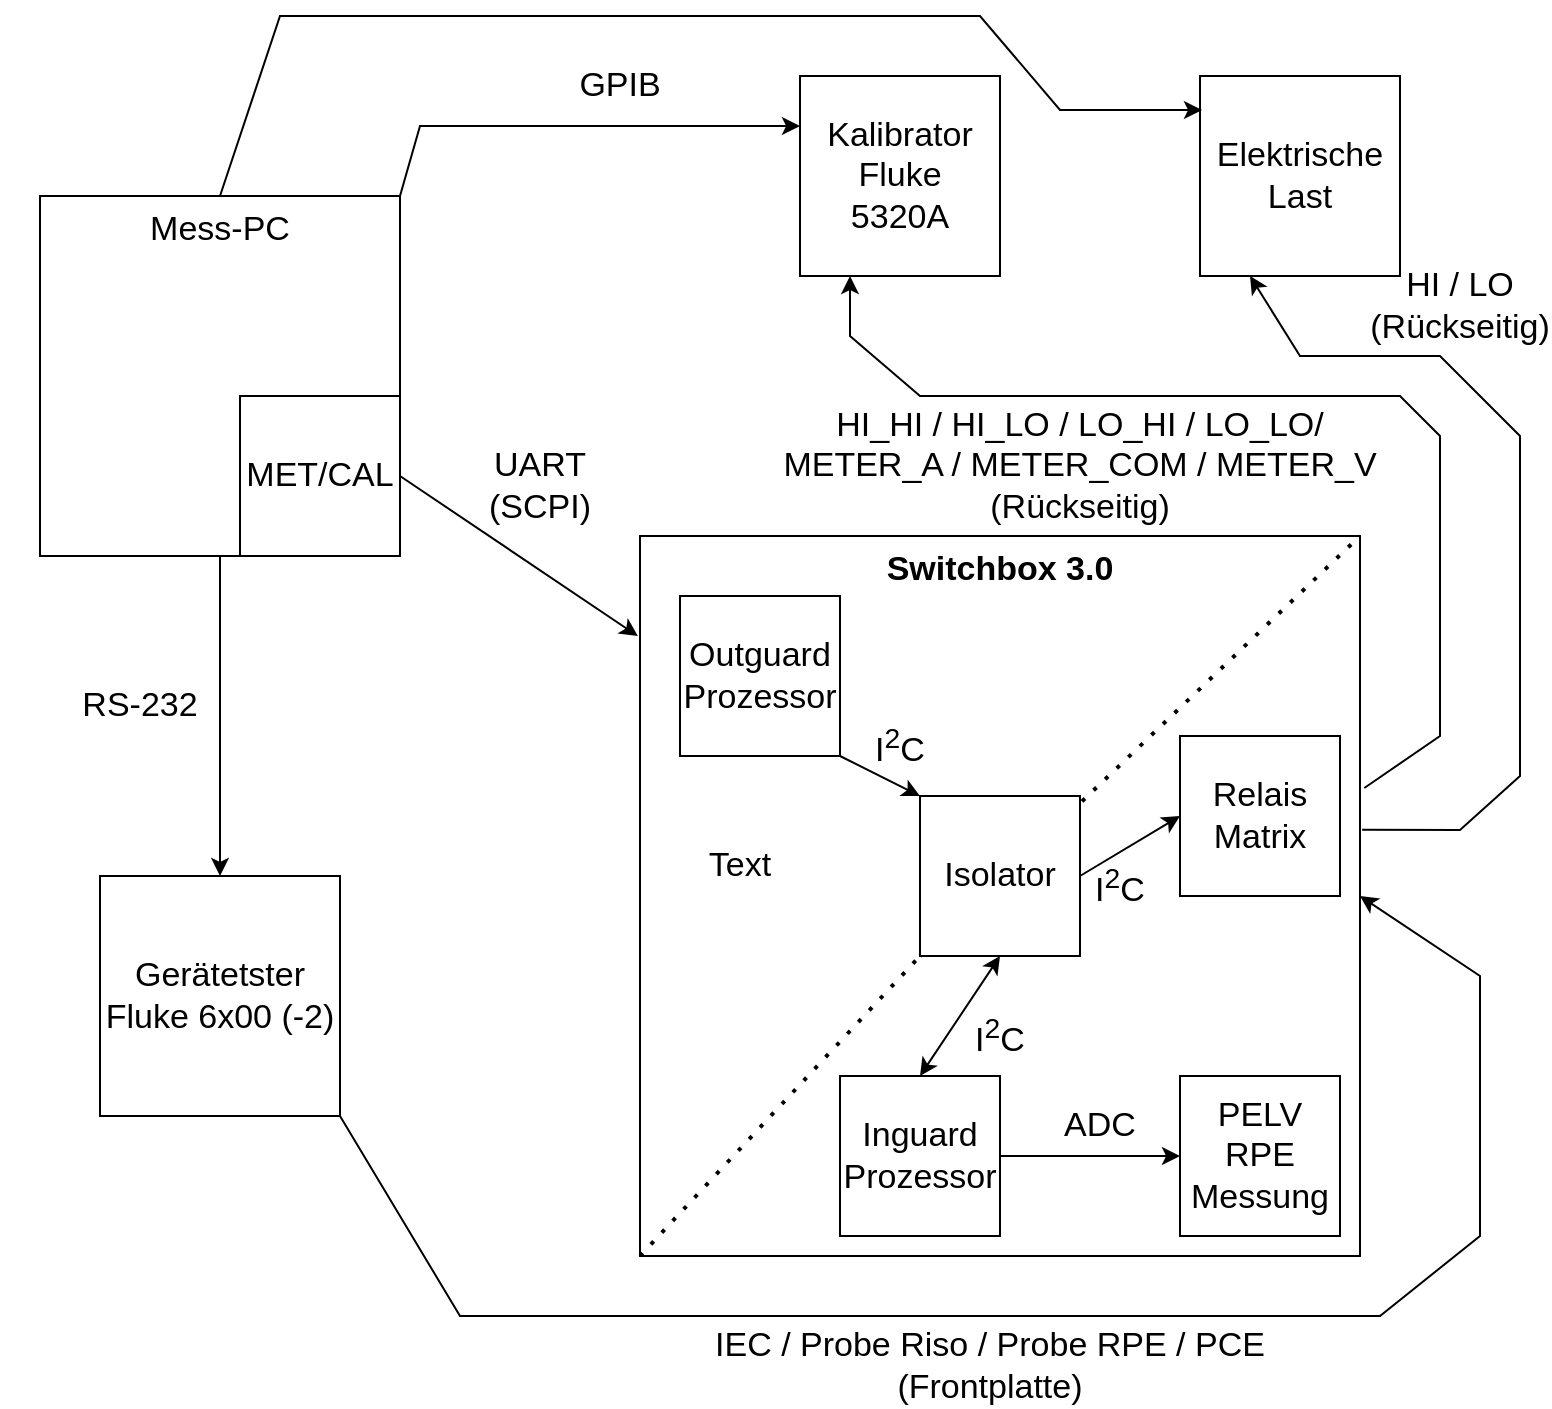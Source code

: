 <mxfile version="17.4.0" type="github">
  <diagram id="C5RBs43oDa-KdzZeNtuy" name="Page-1">
    <mxGraphModel dx="1414" dy="770" grid="1" gridSize="10" guides="1" tooltips="1" connect="1" arrows="1" fold="1" page="1" pageScale="1" pageWidth="827" pageHeight="1169" math="0" shadow="0">
      <root>
        <mxCell id="WIyWlLk6GJQsqaUBKTNV-0" />
        <mxCell id="WIyWlLk6GJQsqaUBKTNV-1" parent="WIyWlLk6GJQsqaUBKTNV-0" />
        <mxCell id="hm7BqYwgh4JLyqCL0zQq-0" value="Switchbox 3.0" style="whiteSpace=wrap;html=1;aspect=fixed;fontSize=17;fontStyle=1;verticalAlign=top;" vertex="1" parent="WIyWlLk6GJQsqaUBKTNV-1">
          <mxGeometry x="360" y="350" width="360" height="360" as="geometry" />
        </mxCell>
        <mxCell id="hm7BqYwgh4JLyqCL0zQq-1" value="Mess-PC" style="whiteSpace=wrap;html=1;aspect=fixed;fontSize=17;verticalAlign=top;" vertex="1" parent="WIyWlLk6GJQsqaUBKTNV-1">
          <mxGeometry x="60" y="180" width="180" height="180" as="geometry" />
        </mxCell>
        <mxCell id="hm7BqYwgh4JLyqCL0zQq-2" value="MET/CAL" style="whiteSpace=wrap;html=1;aspect=fixed;fontSize=17;" vertex="1" parent="WIyWlLk6GJQsqaUBKTNV-1">
          <mxGeometry x="160" y="280" width="80" height="80" as="geometry" />
        </mxCell>
        <mxCell id="hm7BqYwgh4JLyqCL0zQq-3" value="Kalibrator&lt;br&gt;Fluke&lt;br&gt;5320A" style="whiteSpace=wrap;html=1;aspect=fixed;fontSize=17;" vertex="1" parent="WIyWlLk6GJQsqaUBKTNV-1">
          <mxGeometry x="440" y="120" width="100" height="100" as="geometry" />
        </mxCell>
        <mxCell id="hm7BqYwgh4JLyqCL0zQq-4" value="Gerätetster&lt;br&gt;Fluke 6x00 (-2)" style="whiteSpace=wrap;html=1;aspect=fixed;fontSize=17;" vertex="1" parent="WIyWlLk6GJQsqaUBKTNV-1">
          <mxGeometry x="90" y="520" width="120" height="120" as="geometry" />
        </mxCell>
        <mxCell id="hm7BqYwgh4JLyqCL0zQq-7" value="Outguard&lt;br&gt;Prozessor" style="whiteSpace=wrap;html=1;aspect=fixed;fontSize=17;" vertex="1" parent="WIyWlLk6GJQsqaUBKTNV-1">
          <mxGeometry x="380" y="380" width="80" height="80" as="geometry" />
        </mxCell>
        <mxCell id="hm7BqYwgh4JLyqCL0zQq-8" value="Relais&lt;br&gt;Matrix" style="whiteSpace=wrap;html=1;aspect=fixed;fontSize=17;" vertex="1" parent="WIyWlLk6GJQsqaUBKTNV-1">
          <mxGeometry x="630" y="450" width="80" height="80" as="geometry" />
        </mxCell>
        <mxCell id="hm7BqYwgh4JLyqCL0zQq-9" value="Inguard&lt;br&gt;Prozessor" style="whiteSpace=wrap;html=1;aspect=fixed;fontSize=17;" vertex="1" parent="WIyWlLk6GJQsqaUBKTNV-1">
          <mxGeometry x="460" y="620" width="80" height="80" as="geometry" />
        </mxCell>
        <mxCell id="hm7BqYwgh4JLyqCL0zQq-10" value="PELV&lt;br&gt;RPE&lt;br&gt;Messung" style="whiteSpace=wrap;html=1;aspect=fixed;fontSize=17;" vertex="1" parent="WIyWlLk6GJQsqaUBKTNV-1">
          <mxGeometry x="630" y="620" width="80" height="80" as="geometry" />
        </mxCell>
        <mxCell id="hm7BqYwgh4JLyqCL0zQq-11" value="" style="endArrow=classic;html=1;rounded=0;fontSize=17;entryX=0.5;entryY=0;entryDx=0;entryDy=0;exitX=0.5;exitY=1;exitDx=0;exitDy=0;" edge="1" parent="WIyWlLk6GJQsqaUBKTNV-1" source="hm7BqYwgh4JLyqCL0zQq-1" target="hm7BqYwgh4JLyqCL0zQq-4">
          <mxGeometry width="50" height="50" relative="1" as="geometry">
            <mxPoint x="390" y="470" as="sourcePoint" />
            <mxPoint x="440" y="420" as="targetPoint" />
          </mxGeometry>
        </mxCell>
        <mxCell id="hm7BqYwgh4JLyqCL0zQq-12" value="RS-232" style="text;html=1;strokeColor=none;fillColor=none;align=center;verticalAlign=middle;whiteSpace=wrap;rounded=0;fontSize=17;" vertex="1" parent="WIyWlLk6GJQsqaUBKTNV-1">
          <mxGeometry x="40" y="420" width="140" height="30" as="geometry" />
        </mxCell>
        <mxCell id="hm7BqYwgh4JLyqCL0zQq-13" value="" style="endArrow=classic;html=1;rounded=0;fontSize=17;entryX=-0.003;entryY=0.139;entryDx=0;entryDy=0;entryPerimeter=0;exitX=1;exitY=0.5;exitDx=0;exitDy=0;" edge="1" parent="WIyWlLk6GJQsqaUBKTNV-1" source="hm7BqYwgh4JLyqCL0zQq-2" target="hm7BqYwgh4JLyqCL0zQq-0">
          <mxGeometry width="50" height="50" relative="1" as="geometry">
            <mxPoint x="390" y="470" as="sourcePoint" />
            <mxPoint x="440" y="420" as="targetPoint" />
          </mxGeometry>
        </mxCell>
        <mxCell id="hm7BqYwgh4JLyqCL0zQq-14" value="" style="endArrow=none;dashed=1;html=1;dashPattern=1 3;strokeWidth=2;rounded=0;fontSize=17;exitX=0;exitY=1;exitDx=0;exitDy=0;entryX=1;entryY=0;entryDx=0;entryDy=0;startArrow=none;" edge="1" parent="WIyWlLk6GJQsqaUBKTNV-1" source="hm7BqYwgh4JLyqCL0zQq-16" target="hm7BqYwgh4JLyqCL0zQq-0">
          <mxGeometry width="50" height="50" relative="1" as="geometry">
            <mxPoint x="390" y="470" as="sourcePoint" />
            <mxPoint x="440" y="420" as="targetPoint" />
          </mxGeometry>
        </mxCell>
        <mxCell id="hm7BqYwgh4JLyqCL0zQq-16" value="Isolator" style="whiteSpace=wrap;html=1;aspect=fixed;fontSize=17;" vertex="1" parent="WIyWlLk6GJQsqaUBKTNV-1">
          <mxGeometry x="500" y="480" width="80" height="80" as="geometry" />
        </mxCell>
        <mxCell id="hm7BqYwgh4JLyqCL0zQq-18" value="" style="endArrow=none;dashed=1;html=1;dashPattern=1 3;strokeWidth=2;rounded=0;fontSize=17;entryX=0;entryY=1;entryDx=0;entryDy=0;exitX=0;exitY=1;exitDx=0;exitDy=0;" edge="1" parent="WIyWlLk6GJQsqaUBKTNV-1" source="hm7BqYwgh4JLyqCL0zQq-0" target="hm7BqYwgh4JLyqCL0zQq-16">
          <mxGeometry width="50" height="50" relative="1" as="geometry">
            <mxPoint x="390" y="570" as="sourcePoint" />
            <mxPoint x="440" y="520" as="targetPoint" />
          </mxGeometry>
        </mxCell>
        <mxCell id="hm7BqYwgh4JLyqCL0zQq-19" value="" style="endArrow=classic;html=1;rounded=0;fontSize=17;entryX=0;entryY=0;entryDx=0;entryDy=0;exitX=1;exitY=1;exitDx=0;exitDy=0;" edge="1" parent="WIyWlLk6GJQsqaUBKTNV-1" source="hm7BqYwgh4JLyqCL0zQq-7" target="hm7BqYwgh4JLyqCL0zQq-16">
          <mxGeometry width="50" height="50" relative="1" as="geometry">
            <mxPoint x="390" y="570" as="sourcePoint" />
            <mxPoint x="440" y="520" as="targetPoint" />
          </mxGeometry>
        </mxCell>
        <mxCell id="hm7BqYwgh4JLyqCL0zQq-20" value="I&lt;sup&gt;2&lt;/sup&gt;C" style="text;html=1;strokeColor=none;fillColor=none;align=center;verticalAlign=middle;whiteSpace=wrap;rounded=0;fontSize=17;" vertex="1" parent="WIyWlLk6GJQsqaUBKTNV-1">
          <mxGeometry x="460" y="440" width="60" height="30" as="geometry" />
        </mxCell>
        <mxCell id="hm7BqYwgh4JLyqCL0zQq-21" value="" style="endArrow=classic;html=1;rounded=0;fontSize=17;entryX=0;entryY=0.5;entryDx=0;entryDy=0;exitX=1;exitY=0.5;exitDx=0;exitDy=0;" edge="1" parent="WIyWlLk6GJQsqaUBKTNV-1" source="hm7BqYwgh4JLyqCL0zQq-16" target="hm7BqYwgh4JLyqCL0zQq-8">
          <mxGeometry width="50" height="50" relative="1" as="geometry">
            <mxPoint x="390" y="570" as="sourcePoint" />
            <mxPoint x="440" y="520" as="targetPoint" />
          </mxGeometry>
        </mxCell>
        <mxCell id="hm7BqYwgh4JLyqCL0zQq-22" value="I&lt;sup&gt;2&lt;/sup&gt;C" style="text;html=1;strokeColor=none;fillColor=none;align=center;verticalAlign=middle;whiteSpace=wrap;rounded=0;fontSize=17;" vertex="1" parent="WIyWlLk6GJQsqaUBKTNV-1">
          <mxGeometry x="570" y="510" width="60" height="30" as="geometry" />
        </mxCell>
        <mxCell id="hm7BqYwgh4JLyqCL0zQq-23" value="" style="endArrow=classic;html=1;rounded=0;fontSize=17;entryX=0;entryY=0.5;entryDx=0;entryDy=0;exitX=1;exitY=0.5;exitDx=0;exitDy=0;" edge="1" parent="WIyWlLk6GJQsqaUBKTNV-1" source="hm7BqYwgh4JLyqCL0zQq-9" target="hm7BqYwgh4JLyqCL0zQq-10">
          <mxGeometry width="50" height="50" relative="1" as="geometry">
            <mxPoint x="390" y="570" as="sourcePoint" />
            <mxPoint x="440" y="520" as="targetPoint" />
          </mxGeometry>
        </mxCell>
        <mxCell id="hm7BqYwgh4JLyqCL0zQq-24" value="ADC" style="text;html=1;strokeColor=none;fillColor=none;align=center;verticalAlign=middle;whiteSpace=wrap;rounded=0;fontSize=17;" vertex="1" parent="WIyWlLk6GJQsqaUBKTNV-1">
          <mxGeometry x="560" y="630" width="60" height="30" as="geometry" />
        </mxCell>
        <mxCell id="hm7BqYwgh4JLyqCL0zQq-25" value="" style="endArrow=classic;startArrow=classic;html=1;rounded=0;fontSize=17;entryX=0.5;entryY=1;entryDx=0;entryDy=0;exitX=0.5;exitY=0;exitDx=0;exitDy=0;" edge="1" parent="WIyWlLk6GJQsqaUBKTNV-1" source="hm7BqYwgh4JLyqCL0zQq-9" target="hm7BqYwgh4JLyqCL0zQq-16">
          <mxGeometry width="50" height="50" relative="1" as="geometry">
            <mxPoint x="390" y="570" as="sourcePoint" />
            <mxPoint x="440" y="520" as="targetPoint" />
          </mxGeometry>
        </mxCell>
        <mxCell id="hm7BqYwgh4JLyqCL0zQq-26" value="I&lt;sup&gt;2&lt;/sup&gt;C" style="text;html=1;strokeColor=none;fillColor=none;align=center;verticalAlign=middle;whiteSpace=wrap;rounded=0;fontSize=17;" vertex="1" parent="WIyWlLk6GJQsqaUBKTNV-1">
          <mxGeometry x="510" y="585" width="60" height="30" as="geometry" />
        </mxCell>
        <mxCell id="hm7BqYwgh4JLyqCL0zQq-27" value="" style="endArrow=classic;html=1;rounded=0;fontSize=17;exitX=1;exitY=1;exitDx=0;exitDy=0;entryX=1;entryY=0.5;entryDx=0;entryDy=0;" edge="1" parent="WIyWlLk6GJQsqaUBKTNV-1" source="hm7BqYwgh4JLyqCL0zQq-4" target="hm7BqYwgh4JLyqCL0zQq-0">
          <mxGeometry width="50" height="50" relative="1" as="geometry">
            <mxPoint x="390" y="570" as="sourcePoint" />
            <mxPoint x="780" y="510" as="targetPoint" />
            <Array as="points">
              <mxPoint x="270" y="740" />
              <mxPoint x="730" y="740" />
              <mxPoint x="780" y="700" />
              <mxPoint x="780" y="570" />
            </Array>
          </mxGeometry>
        </mxCell>
        <mxCell id="hm7BqYwgh4JLyqCL0zQq-29" value="IEC / Probe Riso / Probe RPE / PCE&lt;br&gt;(Frontplatte)" style="text;html=1;strokeColor=none;fillColor=none;align=center;verticalAlign=middle;whiteSpace=wrap;rounded=0;fontSize=17;" vertex="1" parent="WIyWlLk6GJQsqaUBKTNV-1">
          <mxGeometry x="370" y="750" width="330" height="30" as="geometry" />
        </mxCell>
        <mxCell id="hm7BqYwgh4JLyqCL0zQq-31" value="" style="endArrow=classic;html=1;rounded=0;fontSize=17;exitX=1;exitY=0;exitDx=0;exitDy=0;entryX=0;entryY=0.25;entryDx=0;entryDy=0;" edge="1" parent="WIyWlLk6GJQsqaUBKTNV-1" source="hm7BqYwgh4JLyqCL0zQq-1" target="hm7BqYwgh4JLyqCL0zQq-3">
          <mxGeometry width="50" height="50" relative="1" as="geometry">
            <mxPoint x="390" y="280" as="sourcePoint" />
            <mxPoint x="440" y="230" as="targetPoint" />
            <Array as="points">
              <mxPoint x="250" y="145" />
            </Array>
          </mxGeometry>
        </mxCell>
        <mxCell id="hm7BqYwgh4JLyqCL0zQq-32" value="GPIB" style="text;html=1;strokeColor=none;fillColor=none;align=center;verticalAlign=middle;whiteSpace=wrap;rounded=0;fontSize=17;" vertex="1" parent="WIyWlLk6GJQsqaUBKTNV-1">
          <mxGeometry x="320" y="110" width="60" height="30" as="geometry" />
        </mxCell>
        <mxCell id="hm7BqYwgh4JLyqCL0zQq-33" value="" style="endArrow=classic;html=1;rounded=0;fontSize=17;entryX=0.25;entryY=1;entryDx=0;entryDy=0;exitX=1.006;exitY=0.35;exitDx=0;exitDy=0;exitPerimeter=0;" edge="1" parent="WIyWlLk6GJQsqaUBKTNV-1" source="hm7BqYwgh4JLyqCL0zQq-0" target="hm7BqYwgh4JLyqCL0zQq-3">
          <mxGeometry width="50" height="50" relative="1" as="geometry">
            <mxPoint x="390" y="540" as="sourcePoint" />
            <mxPoint x="440" y="490" as="targetPoint" />
            <Array as="points">
              <mxPoint x="760" y="450" />
              <mxPoint x="760" y="300" />
              <mxPoint x="740" y="280" />
              <mxPoint x="500" y="280" />
              <mxPoint x="465" y="250" />
            </Array>
          </mxGeometry>
        </mxCell>
        <mxCell id="hm7BqYwgh4JLyqCL0zQq-35" value="UART&lt;br&gt;(SCPI)" style="text;html=1;strokeColor=none;fillColor=none;align=center;verticalAlign=middle;whiteSpace=wrap;rounded=0;fontSize=17;" vertex="1" parent="WIyWlLk6GJQsqaUBKTNV-1">
          <mxGeometry x="280" y="310" width="60" height="30" as="geometry" />
        </mxCell>
        <mxCell id="hm7BqYwgh4JLyqCL0zQq-36" value="Text" style="text;html=1;strokeColor=none;fillColor=none;align=center;verticalAlign=middle;whiteSpace=wrap;rounded=0;fontSize=17;" vertex="1" parent="WIyWlLk6GJQsqaUBKTNV-1">
          <mxGeometry x="380" y="500" width="60" height="30" as="geometry" />
        </mxCell>
        <mxCell id="hm7BqYwgh4JLyqCL0zQq-37" value="HI_HI / HI_LO / LO_HI / LO_LO/ METER_A / METER_COM / METER_V&lt;br&gt;(Rückseitig)" style="text;html=1;strokeColor=none;fillColor=none;align=center;verticalAlign=middle;whiteSpace=wrap;rounded=0;fontSize=17;" vertex="1" parent="WIyWlLk6GJQsqaUBKTNV-1">
          <mxGeometry x="430" y="300" width="300" height="30" as="geometry" />
        </mxCell>
        <mxCell id="hm7BqYwgh4JLyqCL0zQq-39" value="Elektrische&lt;br&gt;Last" style="whiteSpace=wrap;html=1;aspect=fixed;fontSize=17;" vertex="1" parent="WIyWlLk6GJQsqaUBKTNV-1">
          <mxGeometry x="640" y="120" width="100" height="100" as="geometry" />
        </mxCell>
        <mxCell id="hm7BqYwgh4JLyqCL0zQq-40" value="" style="endArrow=classic;html=1;rounded=0;fontSize=17;entryX=0.25;entryY=1;entryDx=0;entryDy=0;exitX=1.003;exitY=0.408;exitDx=0;exitDy=0;exitPerimeter=0;" edge="1" parent="WIyWlLk6GJQsqaUBKTNV-1" source="hm7BqYwgh4JLyqCL0zQq-0" target="hm7BqYwgh4JLyqCL0zQq-39">
          <mxGeometry width="50" height="50" relative="1" as="geometry">
            <mxPoint x="390" y="500" as="sourcePoint" />
            <mxPoint x="440" y="450" as="targetPoint" />
            <Array as="points">
              <mxPoint x="770" y="497" />
              <mxPoint x="800" y="470" />
              <mxPoint x="800" y="300" />
              <mxPoint x="760" y="260" />
              <mxPoint x="690" y="260" />
            </Array>
          </mxGeometry>
        </mxCell>
        <mxCell id="hm7BqYwgh4JLyqCL0zQq-41" value="HI / LO&lt;br&gt;(Rückseitig)" style="text;html=1;strokeColor=none;fillColor=none;align=center;verticalAlign=middle;whiteSpace=wrap;rounded=0;fontSize=17;" vertex="1" parent="WIyWlLk6GJQsqaUBKTNV-1">
          <mxGeometry x="740" y="220" width="60" height="30" as="geometry" />
        </mxCell>
        <mxCell id="hm7BqYwgh4JLyqCL0zQq-43" value="" style="endArrow=classic;html=1;rounded=0;fontSize=17;entryX=0.01;entryY=0.17;entryDx=0;entryDy=0;entryPerimeter=0;exitX=0.5;exitY=0;exitDx=0;exitDy=0;" edge="1" parent="WIyWlLk6GJQsqaUBKTNV-1" source="hm7BqYwgh4JLyqCL0zQq-1" target="hm7BqYwgh4JLyqCL0zQq-39">
          <mxGeometry width="50" height="50" relative="1" as="geometry">
            <mxPoint x="430" y="500" as="sourcePoint" />
            <mxPoint x="480" y="450" as="targetPoint" />
            <Array as="points">
              <mxPoint x="180" y="90" />
              <mxPoint x="530" y="90" />
              <mxPoint x="570" y="137" />
            </Array>
          </mxGeometry>
        </mxCell>
      </root>
    </mxGraphModel>
  </diagram>
</mxfile>
